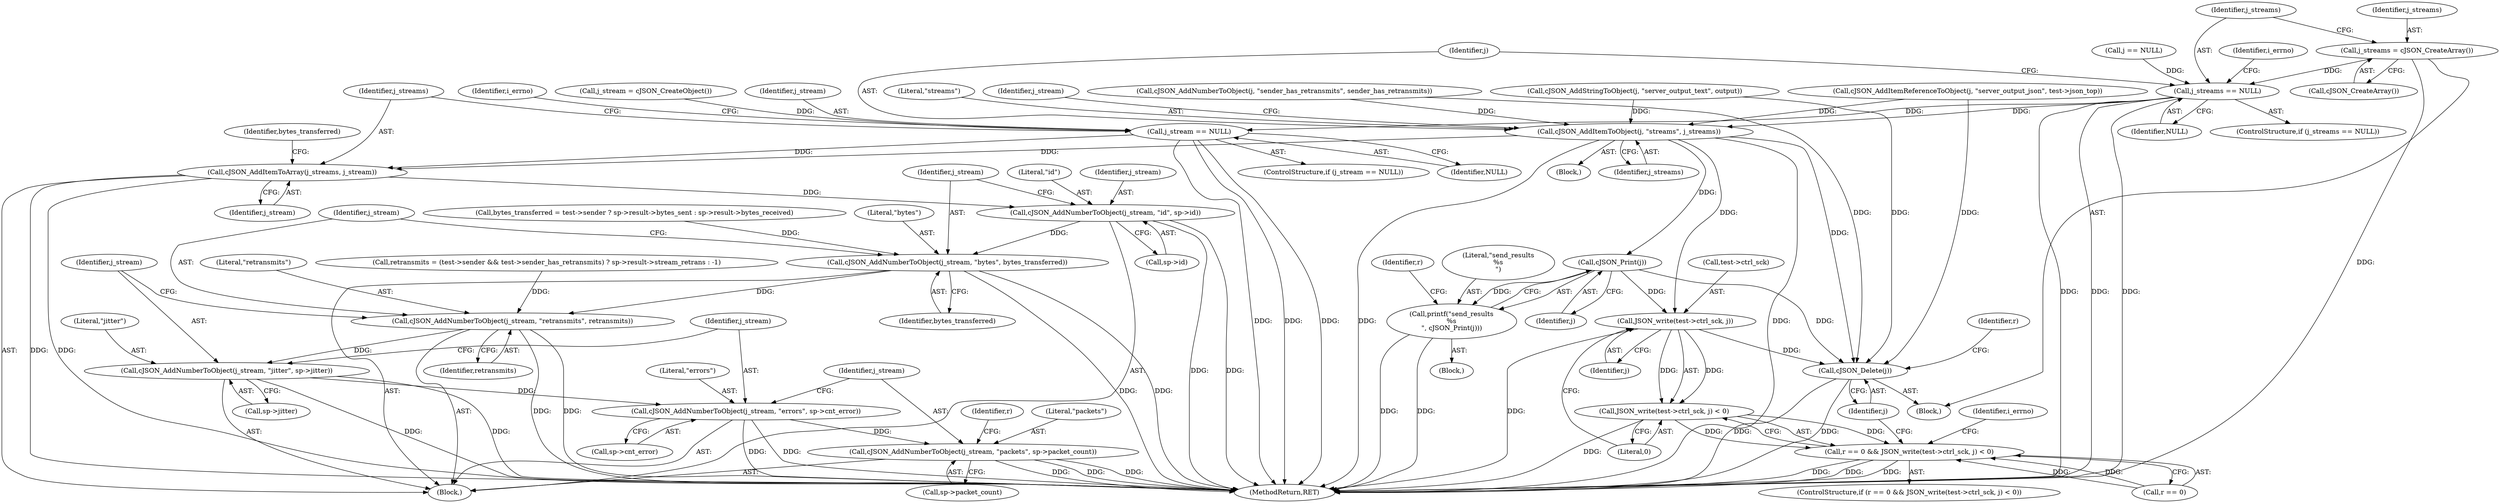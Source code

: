 digraph "0_iperf_91f2fa59e8ed80dfbf400add0164ee0e508e412a_51@pointer" {
"1000240" [label="(Call,j_streams = cJSON_CreateArray())"];
"1000244" [label="(Call,j_streams == NULL)"];
"1000257" [label="(Call,cJSON_AddItemToObject(j, \"streams\", j_streams))"];
"1000279" [label="(Call,cJSON_AddItemToArray(j_streams, j_stream))"];
"1000315" [label="(Call,cJSON_AddNumberToObject(j_stream, \"id\", sp->id))"];
"1000321" [label="(Call,cJSON_AddNumberToObject(j_stream, \"bytes\", bytes_transferred))"];
"1000325" [label="(Call,cJSON_AddNumberToObject(j_stream, \"retransmits\", retransmits))"];
"1000329" [label="(Call,cJSON_AddNumberToObject(j_stream, \"jitter\", sp->jitter))"];
"1000335" [label="(Call,cJSON_AddNumberToObject(j_stream, \"errors\", sp->cnt_error))"];
"1000341" [label="(Call,cJSON_AddNumberToObject(j_stream, \"packets\", sp->packet_count))"];
"1000358" [label="(Call,cJSON_Print(j))"];
"1000356" [label="(Call,printf(\"send_results\n%s\n\", cJSON_Print(j)))"];
"1000366" [label="(Call,JSON_write(test->ctrl_sck, j))"];
"1000365" [label="(Call,JSON_write(test->ctrl_sck, j) < 0)"];
"1000361" [label="(Call,r == 0 && JSON_write(test->ctrl_sck, j) < 0)"];
"1000380" [label="(Call,cJSON_Delete(j))"];
"1000266" [label="(Call,j_stream == NULL)"];
"1000242" [label="(Call,cJSON_CreateArray())"];
"1000331" [label="(Literal,\"jitter\")"];
"1000363" [label="(Identifier,r)"];
"1000374" [label="(Identifier,i_errno)"];
"1000249" [label="(Identifier,i_errno)"];
"1000279" [label="(Call,cJSON_AddItemToArray(j_streams, j_stream))"];
"1000343" [label="(Literal,\"packets\")"];
"1000335" [label="(Call,cJSON_AddNumberToObject(j_stream, \"errors\", sp->cnt_error))"];
"1000371" [label="(Literal,0)"];
"1000359" [label="(Identifier,j)"];
"1000370" [label="(Identifier,j)"];
"1000361" [label="(Call,r == 0 && JSON_write(test->ctrl_sck, j) < 0)"];
"1000281" [label="(Identifier,j_stream)"];
"1000358" [label="(Call,cJSON_Print(j))"];
"1000324" [label="(Identifier,bytes_transferred)"];
"1000244" [label="(Call,j_streams == NULL)"];
"1000256" [label="(Block,)"];
"1000337" [label="(Literal,\"errors\")"];
"1000342" [label="(Identifier,j_stream)"];
"1000267" [label="(Identifier,j_stream)"];
"1000298" [label="(Call,retransmits = (test->sender && test->sender_has_retransmits) ? sp->result->stream_retrans : -1)"];
"1000344" [label="(Call,sp->packet_count)"];
"1000318" [label="(Call,sp->id)"];
"1000383" [label="(Identifier,r)"];
"1000265" [label="(ControlStructure,if (j_stream == NULL))"];
"1000317" [label="(Literal,\"id\")"];
"1000283" [label="(Identifier,bytes_transferred)"];
"1000258" [label="(Identifier,j)"];
"1000315" [label="(Call,cJSON_AddNumberToObject(j_stream, \"id\", sp->id))"];
"1000336" [label="(Identifier,j_stream)"];
"1000360" [label="(ControlStructure,if (r == 0 && JSON_write(test->ctrl_sck, j) < 0))"];
"1000271" [label="(Identifier,i_errno)"];
"1000325" [label="(Call,cJSON_AddNumberToObject(j_stream, \"retransmits\", retransmits))"];
"1000280" [label="(Identifier,j_streams)"];
"1000329" [label="(Call,cJSON_AddNumberToObject(j_stream, \"jitter\", sp->jitter))"];
"1000260" [label="(Identifier,j_streams)"];
"1000135" [label="(Block,)"];
"1000380" [label="(Call,cJSON_Delete(j))"];
"1000357" [label="(Literal,\"send_results\n%s\n\")"];
"1000243" [label="(ControlStructure,if (j_streams == NULL))"];
"1000123" [label="(Call,j == NULL)"];
"1000366" [label="(Call,JSON_write(test->ctrl_sck, j))"];
"1000384" [label="(MethodReturn,RET)"];
"1000327" [label="(Literal,\"retransmits\")"];
"1000321" [label="(Call,cJSON_AddNumberToObject(j_stream, \"bytes\", bytes_transferred))"];
"1000266" [label="(Call,j_stream == NULL)"];
"1000241" [label="(Identifier,j_streams)"];
"1000278" [label="(Block,)"];
"1000365" [label="(Call,JSON_write(test->ctrl_sck, j) < 0)"];
"1000367" [label="(Call,test->ctrl_sck)"];
"1000268" [label="(Identifier,NULL)"];
"1000240" [label="(Call,j_streams = cJSON_CreateArray())"];
"1000245" [label="(Identifier,j_streams)"];
"1000246" [label="(Identifier,NULL)"];
"1000323" [label="(Literal,\"bytes\")"];
"1000262" [label="(Call,j_stream = cJSON_CreateObject())"];
"1000341" [label="(Call,cJSON_AddNumberToObject(j_stream, \"packets\", sp->packet_count))"];
"1000356" [label="(Call,printf(\"send_results\n%s\n\", cJSON_Print(j)))"];
"1000236" [label="(Call,cJSON_AddStringToObject(j, \"server_output_text\", output))"];
"1000316" [label="(Identifier,j_stream)"];
"1000322" [label="(Identifier,j_stream)"];
"1000326" [label="(Identifier,j_stream)"];
"1000263" [label="(Identifier,j_stream)"];
"1000195" [label="(Call,cJSON_AddItemReferenceToObject(j, \"server_output_json\", test->json_top))"];
"1000175" [label="(Call,cJSON_AddNumberToObject(j, \"sender_has_retransmits\", sender_has_retransmits))"];
"1000338" [label="(Call,sp->cnt_error)"];
"1000355" [label="(Block,)"];
"1000259" [label="(Literal,\"streams\")"];
"1000257" [label="(Call,cJSON_AddItemToObject(j, \"streams\", j_streams))"];
"1000381" [label="(Identifier,j)"];
"1000350" [label="(Identifier,r)"];
"1000330" [label="(Identifier,j_stream)"];
"1000332" [label="(Call,sp->jitter)"];
"1000362" [label="(Call,r == 0)"];
"1000328" [label="(Identifier,retransmits)"];
"1000282" [label="(Call,bytes_transferred = test->sender ? sp->result->bytes_sent : sp->result->bytes_received)"];
"1000240" -> "1000135"  [label="AST: "];
"1000240" -> "1000242"  [label="CFG: "];
"1000241" -> "1000240"  [label="AST: "];
"1000242" -> "1000240"  [label="AST: "];
"1000245" -> "1000240"  [label="CFG: "];
"1000240" -> "1000384"  [label="DDG: "];
"1000240" -> "1000244"  [label="DDG: "];
"1000244" -> "1000243"  [label="AST: "];
"1000244" -> "1000246"  [label="CFG: "];
"1000245" -> "1000244"  [label="AST: "];
"1000246" -> "1000244"  [label="AST: "];
"1000249" -> "1000244"  [label="CFG: "];
"1000258" -> "1000244"  [label="CFG: "];
"1000244" -> "1000384"  [label="DDG: "];
"1000244" -> "1000384"  [label="DDG: "];
"1000244" -> "1000384"  [label="DDG: "];
"1000123" -> "1000244"  [label="DDG: "];
"1000244" -> "1000257"  [label="DDG: "];
"1000244" -> "1000266"  [label="DDG: "];
"1000257" -> "1000256"  [label="AST: "];
"1000257" -> "1000260"  [label="CFG: "];
"1000258" -> "1000257"  [label="AST: "];
"1000259" -> "1000257"  [label="AST: "];
"1000260" -> "1000257"  [label="AST: "];
"1000263" -> "1000257"  [label="CFG: "];
"1000257" -> "1000384"  [label="DDG: "];
"1000257" -> "1000384"  [label="DDG: "];
"1000236" -> "1000257"  [label="DDG: "];
"1000175" -> "1000257"  [label="DDG: "];
"1000195" -> "1000257"  [label="DDG: "];
"1000257" -> "1000279"  [label="DDG: "];
"1000257" -> "1000358"  [label="DDG: "];
"1000257" -> "1000366"  [label="DDG: "];
"1000257" -> "1000380"  [label="DDG: "];
"1000279" -> "1000278"  [label="AST: "];
"1000279" -> "1000281"  [label="CFG: "];
"1000280" -> "1000279"  [label="AST: "];
"1000281" -> "1000279"  [label="AST: "];
"1000283" -> "1000279"  [label="CFG: "];
"1000279" -> "1000384"  [label="DDG: "];
"1000279" -> "1000384"  [label="DDG: "];
"1000266" -> "1000279"  [label="DDG: "];
"1000279" -> "1000315"  [label="DDG: "];
"1000315" -> "1000278"  [label="AST: "];
"1000315" -> "1000318"  [label="CFG: "];
"1000316" -> "1000315"  [label="AST: "];
"1000317" -> "1000315"  [label="AST: "];
"1000318" -> "1000315"  [label="AST: "];
"1000322" -> "1000315"  [label="CFG: "];
"1000315" -> "1000384"  [label="DDG: "];
"1000315" -> "1000384"  [label="DDG: "];
"1000315" -> "1000321"  [label="DDG: "];
"1000321" -> "1000278"  [label="AST: "];
"1000321" -> "1000324"  [label="CFG: "];
"1000322" -> "1000321"  [label="AST: "];
"1000323" -> "1000321"  [label="AST: "];
"1000324" -> "1000321"  [label="AST: "];
"1000326" -> "1000321"  [label="CFG: "];
"1000321" -> "1000384"  [label="DDG: "];
"1000321" -> "1000384"  [label="DDG: "];
"1000282" -> "1000321"  [label="DDG: "];
"1000321" -> "1000325"  [label="DDG: "];
"1000325" -> "1000278"  [label="AST: "];
"1000325" -> "1000328"  [label="CFG: "];
"1000326" -> "1000325"  [label="AST: "];
"1000327" -> "1000325"  [label="AST: "];
"1000328" -> "1000325"  [label="AST: "];
"1000330" -> "1000325"  [label="CFG: "];
"1000325" -> "1000384"  [label="DDG: "];
"1000325" -> "1000384"  [label="DDG: "];
"1000298" -> "1000325"  [label="DDG: "];
"1000325" -> "1000329"  [label="DDG: "];
"1000329" -> "1000278"  [label="AST: "];
"1000329" -> "1000332"  [label="CFG: "];
"1000330" -> "1000329"  [label="AST: "];
"1000331" -> "1000329"  [label="AST: "];
"1000332" -> "1000329"  [label="AST: "];
"1000336" -> "1000329"  [label="CFG: "];
"1000329" -> "1000384"  [label="DDG: "];
"1000329" -> "1000384"  [label="DDG: "];
"1000329" -> "1000335"  [label="DDG: "];
"1000335" -> "1000278"  [label="AST: "];
"1000335" -> "1000338"  [label="CFG: "];
"1000336" -> "1000335"  [label="AST: "];
"1000337" -> "1000335"  [label="AST: "];
"1000338" -> "1000335"  [label="AST: "];
"1000342" -> "1000335"  [label="CFG: "];
"1000335" -> "1000384"  [label="DDG: "];
"1000335" -> "1000384"  [label="DDG: "];
"1000335" -> "1000341"  [label="DDG: "];
"1000341" -> "1000278"  [label="AST: "];
"1000341" -> "1000344"  [label="CFG: "];
"1000342" -> "1000341"  [label="AST: "];
"1000343" -> "1000341"  [label="AST: "];
"1000344" -> "1000341"  [label="AST: "];
"1000350" -> "1000341"  [label="CFG: "];
"1000341" -> "1000384"  [label="DDG: "];
"1000341" -> "1000384"  [label="DDG: "];
"1000341" -> "1000384"  [label="DDG: "];
"1000358" -> "1000356"  [label="AST: "];
"1000358" -> "1000359"  [label="CFG: "];
"1000359" -> "1000358"  [label="AST: "];
"1000356" -> "1000358"  [label="CFG: "];
"1000358" -> "1000356"  [label="DDG: "];
"1000358" -> "1000366"  [label="DDG: "];
"1000358" -> "1000380"  [label="DDG: "];
"1000356" -> "1000355"  [label="AST: "];
"1000357" -> "1000356"  [label="AST: "];
"1000363" -> "1000356"  [label="CFG: "];
"1000356" -> "1000384"  [label="DDG: "];
"1000356" -> "1000384"  [label="DDG: "];
"1000366" -> "1000365"  [label="AST: "];
"1000366" -> "1000370"  [label="CFG: "];
"1000367" -> "1000366"  [label="AST: "];
"1000370" -> "1000366"  [label="AST: "];
"1000371" -> "1000366"  [label="CFG: "];
"1000366" -> "1000384"  [label="DDG: "];
"1000366" -> "1000365"  [label="DDG: "];
"1000366" -> "1000365"  [label="DDG: "];
"1000366" -> "1000380"  [label="DDG: "];
"1000365" -> "1000361"  [label="AST: "];
"1000365" -> "1000371"  [label="CFG: "];
"1000371" -> "1000365"  [label="AST: "];
"1000361" -> "1000365"  [label="CFG: "];
"1000365" -> "1000384"  [label="DDG: "];
"1000365" -> "1000361"  [label="DDG: "];
"1000365" -> "1000361"  [label="DDG: "];
"1000361" -> "1000360"  [label="AST: "];
"1000361" -> "1000362"  [label="CFG: "];
"1000362" -> "1000361"  [label="AST: "];
"1000374" -> "1000361"  [label="CFG: "];
"1000381" -> "1000361"  [label="CFG: "];
"1000361" -> "1000384"  [label="DDG: "];
"1000361" -> "1000384"  [label="DDG: "];
"1000361" -> "1000384"  [label="DDG: "];
"1000362" -> "1000361"  [label="DDG: "];
"1000362" -> "1000361"  [label="DDG: "];
"1000380" -> "1000135"  [label="AST: "];
"1000380" -> "1000381"  [label="CFG: "];
"1000381" -> "1000380"  [label="AST: "];
"1000383" -> "1000380"  [label="CFG: "];
"1000380" -> "1000384"  [label="DDG: "];
"1000380" -> "1000384"  [label="DDG: "];
"1000236" -> "1000380"  [label="DDG: "];
"1000195" -> "1000380"  [label="DDG: "];
"1000175" -> "1000380"  [label="DDG: "];
"1000266" -> "1000265"  [label="AST: "];
"1000266" -> "1000268"  [label="CFG: "];
"1000267" -> "1000266"  [label="AST: "];
"1000268" -> "1000266"  [label="AST: "];
"1000271" -> "1000266"  [label="CFG: "];
"1000280" -> "1000266"  [label="CFG: "];
"1000266" -> "1000384"  [label="DDG: "];
"1000266" -> "1000384"  [label="DDG: "];
"1000266" -> "1000384"  [label="DDG: "];
"1000262" -> "1000266"  [label="DDG: "];
}
